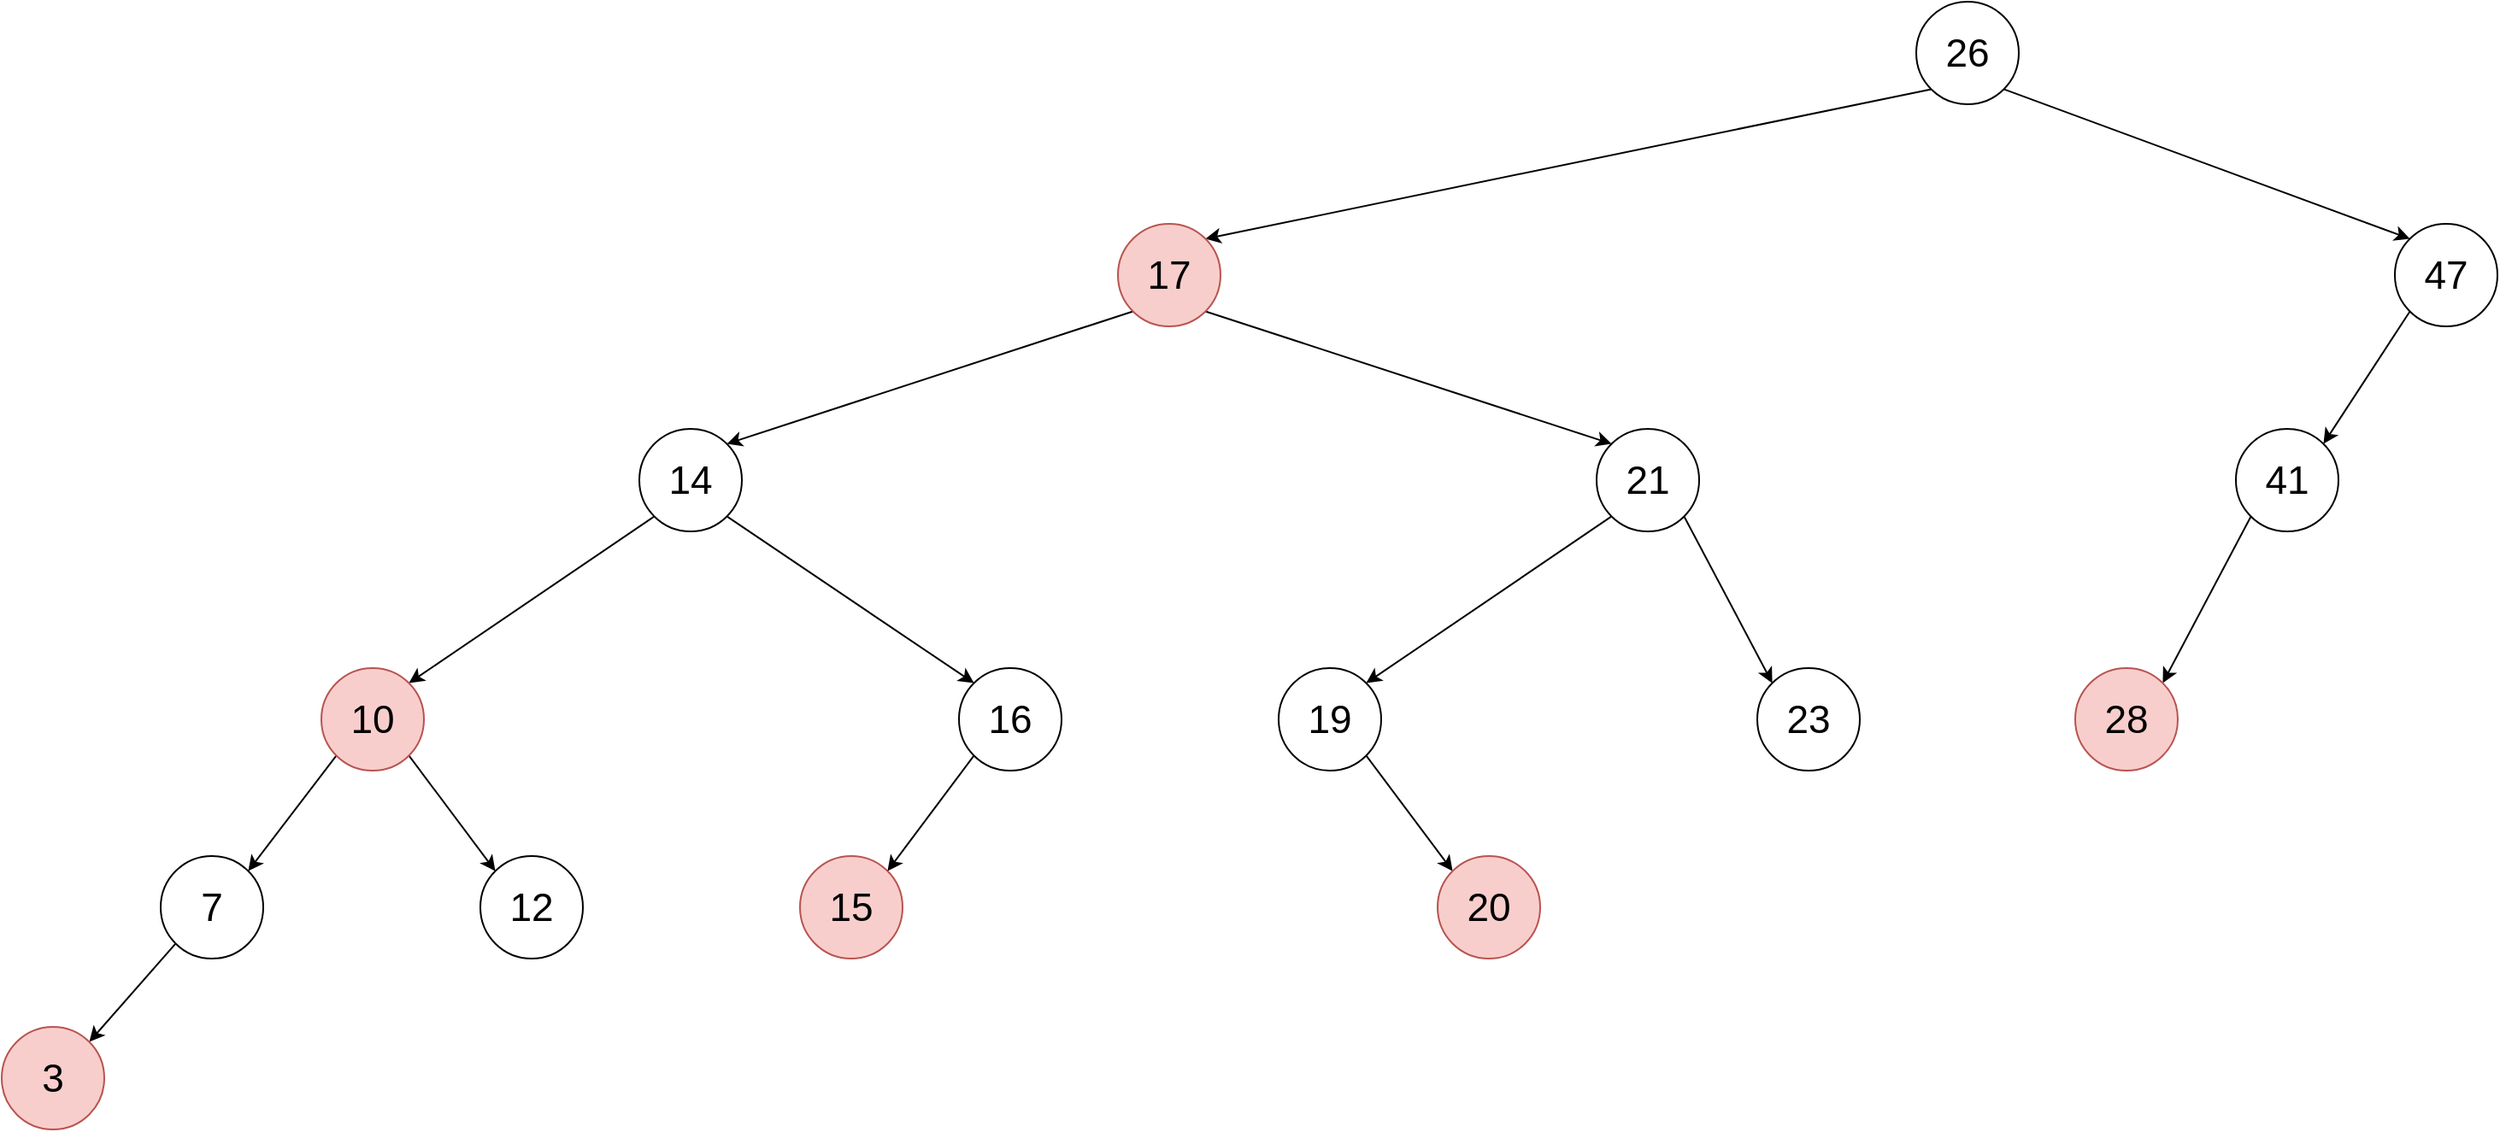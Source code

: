 <mxfile version="24.0.1" type="github">
  <diagram name="Page-1" id="IDm5lbEl1YZt9IO8e22K">
    <mxGraphModel dx="2845" dy="1148" grid="1" gridSize="10" guides="1" tooltips="1" connect="1" arrows="1" fold="1" page="1" pageScale="1" pageWidth="1100" pageHeight="850" math="0" shadow="0">
      <root>
        <mxCell id="0" />
        <mxCell id="1" parent="0" />
        <mxCell id="w5drmT6YFOY9YVp8tMi2-21" style="rounded=0;orthogonalLoop=1;jettySize=auto;html=1;exitX=1;exitY=1;exitDx=0;exitDy=0;entryX=0;entryY=0;entryDx=0;entryDy=0;" edge="1" parent="1" source="w5drmT6YFOY9YVp8tMi2-1" target="w5drmT6YFOY9YVp8tMi2-2">
          <mxGeometry relative="1" as="geometry" />
        </mxCell>
        <mxCell id="w5drmT6YFOY9YVp8tMi2-22" style="rounded=0;orthogonalLoop=1;jettySize=auto;html=1;exitX=0;exitY=1;exitDx=0;exitDy=0;entryX=1;entryY=0;entryDx=0;entryDy=0;" edge="1" parent="1" source="w5drmT6YFOY9YVp8tMi2-1" target="w5drmT6YFOY9YVp8tMi2-5">
          <mxGeometry relative="1" as="geometry" />
        </mxCell>
        <mxCell id="w5drmT6YFOY9YVp8tMi2-1" value="&lt;font style=&quot;font-size: 23px;&quot;&gt;26&lt;/font&gt;" style="ellipse;whiteSpace=wrap;html=1;aspect=fixed;gradientColor=none;fillColor=default;strokeColor=#000000;" vertex="1" parent="1">
          <mxGeometry x="510" y="120" width="60" height="60" as="geometry" />
        </mxCell>
        <mxCell id="w5drmT6YFOY9YVp8tMi2-23" style="rounded=0;orthogonalLoop=1;jettySize=auto;html=1;exitX=0;exitY=1;exitDx=0;exitDy=0;entryX=1;entryY=0;entryDx=0;entryDy=0;" edge="1" parent="1" source="w5drmT6YFOY9YVp8tMi2-2" target="w5drmT6YFOY9YVp8tMi2-3">
          <mxGeometry relative="1" as="geometry" />
        </mxCell>
        <mxCell id="w5drmT6YFOY9YVp8tMi2-2" value="&lt;font style=&quot;font-size: 23px;&quot;&gt;47&lt;/font&gt;" style="ellipse;whiteSpace=wrap;html=1;aspect=fixed;" vertex="1" parent="1">
          <mxGeometry x="790" y="250" width="60" height="60" as="geometry" />
        </mxCell>
        <mxCell id="w5drmT6YFOY9YVp8tMi2-24" style="rounded=0;orthogonalLoop=1;jettySize=auto;html=1;exitX=0;exitY=1;exitDx=0;exitDy=0;entryX=1;entryY=0;entryDx=0;entryDy=0;" edge="1" parent="1" source="w5drmT6YFOY9YVp8tMi2-3" target="w5drmT6YFOY9YVp8tMi2-4">
          <mxGeometry relative="1" as="geometry" />
        </mxCell>
        <mxCell id="w5drmT6YFOY9YVp8tMi2-3" value="&lt;font style=&quot;font-size: 23px;&quot;&gt;41&lt;/font&gt;" style="ellipse;whiteSpace=wrap;html=1;aspect=fixed;" vertex="1" parent="1">
          <mxGeometry x="697" y="370" width="60" height="60" as="geometry" />
        </mxCell>
        <mxCell id="w5drmT6YFOY9YVp8tMi2-4" value="&lt;font style=&quot;font-size: 23px;&quot;&gt;28&lt;/font&gt;" style="ellipse;whiteSpace=wrap;html=1;aspect=fixed;fillColor=#f8cecc;strokeColor=#b85450;" vertex="1" parent="1">
          <mxGeometry x="603" y="510" width="60" height="60" as="geometry" />
        </mxCell>
        <mxCell id="w5drmT6YFOY9YVp8tMi2-25" style="rounded=0;orthogonalLoop=1;jettySize=auto;html=1;exitX=1;exitY=1;exitDx=0;exitDy=0;entryX=0;entryY=0;entryDx=0;entryDy=0;" edge="1" parent="1" source="w5drmT6YFOY9YVp8tMi2-5" target="w5drmT6YFOY9YVp8tMi2-6">
          <mxGeometry relative="1" as="geometry" />
        </mxCell>
        <mxCell id="w5drmT6YFOY9YVp8tMi2-29" style="rounded=0;orthogonalLoop=1;jettySize=auto;html=1;exitX=0;exitY=1;exitDx=0;exitDy=0;entryX=1;entryY=0;entryDx=0;entryDy=0;" edge="1" parent="1" source="w5drmT6YFOY9YVp8tMi2-5" target="w5drmT6YFOY9YVp8tMi2-7">
          <mxGeometry relative="1" as="geometry" />
        </mxCell>
        <mxCell id="w5drmT6YFOY9YVp8tMi2-5" value="&lt;font style=&quot;font-size: 23px;&quot;&gt;17&lt;/font&gt;" style="ellipse;whiteSpace=wrap;html=1;aspect=fixed;fillColor=#f8cecc;strokeColor=#b85450;" vertex="1" parent="1">
          <mxGeometry x="43" y="250" width="60" height="60" as="geometry" />
        </mxCell>
        <mxCell id="w5drmT6YFOY9YVp8tMi2-26" style="rounded=0;orthogonalLoop=1;jettySize=auto;html=1;exitX=1;exitY=1;exitDx=0;exitDy=0;entryX=0;entryY=0;entryDx=0;entryDy=0;" edge="1" parent="1" source="w5drmT6YFOY9YVp8tMi2-6" target="w5drmT6YFOY9YVp8tMi2-10">
          <mxGeometry relative="1" as="geometry" />
        </mxCell>
        <mxCell id="w5drmT6YFOY9YVp8tMi2-27" style="rounded=0;orthogonalLoop=1;jettySize=auto;html=1;exitX=0;exitY=1;exitDx=0;exitDy=0;entryX=1;entryY=0;entryDx=0;entryDy=0;" edge="1" parent="1" source="w5drmT6YFOY9YVp8tMi2-6" target="w5drmT6YFOY9YVp8tMi2-9">
          <mxGeometry relative="1" as="geometry" />
        </mxCell>
        <mxCell id="w5drmT6YFOY9YVp8tMi2-6" value="&lt;font style=&quot;font-size: 23px;&quot;&gt;21&lt;/font&gt;" style="ellipse;whiteSpace=wrap;html=1;aspect=fixed;" vertex="1" parent="1">
          <mxGeometry x="323" y="370" width="60" height="60" as="geometry" />
        </mxCell>
        <mxCell id="w5drmT6YFOY9YVp8tMi2-30" style="rounded=0;orthogonalLoop=1;jettySize=auto;html=1;exitX=1;exitY=1;exitDx=0;exitDy=0;entryX=0;entryY=0;entryDx=0;entryDy=0;" edge="1" parent="1" source="w5drmT6YFOY9YVp8tMi2-7" target="w5drmT6YFOY9YVp8tMi2-15">
          <mxGeometry relative="1" as="geometry" />
        </mxCell>
        <mxCell id="w5drmT6YFOY9YVp8tMi2-31" style="rounded=0;orthogonalLoop=1;jettySize=auto;html=1;exitX=0;exitY=1;exitDx=0;exitDy=0;entryX=1;entryY=0;entryDx=0;entryDy=0;" edge="1" parent="1" source="w5drmT6YFOY9YVp8tMi2-7" target="w5drmT6YFOY9YVp8tMi2-12">
          <mxGeometry relative="1" as="geometry" />
        </mxCell>
        <mxCell id="w5drmT6YFOY9YVp8tMi2-7" value="&lt;font style=&quot;font-size: 23px;&quot;&gt;14&lt;/font&gt;" style="ellipse;whiteSpace=wrap;html=1;aspect=fixed;" vertex="1" parent="1">
          <mxGeometry x="-237" y="370" width="60" height="60" as="geometry" />
        </mxCell>
        <mxCell id="w5drmT6YFOY9YVp8tMi2-28" style="rounded=0;orthogonalLoop=1;jettySize=auto;html=1;exitX=1;exitY=1;exitDx=0;exitDy=0;entryX=0;entryY=0;entryDx=0;entryDy=0;" edge="1" parent="1" source="w5drmT6YFOY9YVp8tMi2-9" target="w5drmT6YFOY9YVp8tMi2-11">
          <mxGeometry relative="1" as="geometry" />
        </mxCell>
        <mxCell id="w5drmT6YFOY9YVp8tMi2-9" value="&lt;font style=&quot;font-size: 23px;&quot;&gt;19&lt;/font&gt;" style="ellipse;whiteSpace=wrap;html=1;aspect=fixed;" vertex="1" parent="1">
          <mxGeometry x="137" y="510" width="60" height="60" as="geometry" />
        </mxCell>
        <mxCell id="w5drmT6YFOY9YVp8tMi2-10" value="&lt;font style=&quot;font-size: 23px;&quot;&gt;23&lt;/font&gt;" style="ellipse;whiteSpace=wrap;html=1;aspect=fixed;" vertex="1" parent="1">
          <mxGeometry x="417" y="510" width="60" height="60" as="geometry" />
        </mxCell>
        <mxCell id="w5drmT6YFOY9YVp8tMi2-11" value="&lt;font style=&quot;font-size: 23px;&quot;&gt;20&lt;/font&gt;" style="ellipse;whiteSpace=wrap;html=1;aspect=fixed;fillColor=#f8cecc;strokeColor=#b85450;" vertex="1" parent="1">
          <mxGeometry x="230" y="620" width="60" height="60" as="geometry" />
        </mxCell>
        <mxCell id="w5drmT6YFOY9YVp8tMi2-33" style="rounded=0;orthogonalLoop=1;jettySize=auto;html=1;exitX=1;exitY=1;exitDx=0;exitDy=0;entryX=0;entryY=0;entryDx=0;entryDy=0;" edge="1" parent="1" source="w5drmT6YFOY9YVp8tMi2-12" target="w5drmT6YFOY9YVp8tMi2-17">
          <mxGeometry relative="1" as="geometry" />
        </mxCell>
        <mxCell id="w5drmT6YFOY9YVp8tMi2-34" style="rounded=0;orthogonalLoop=1;jettySize=auto;html=1;exitX=0;exitY=1;exitDx=0;exitDy=0;entryX=1;entryY=0;entryDx=0;entryDy=0;" edge="1" parent="1" source="w5drmT6YFOY9YVp8tMi2-12" target="w5drmT6YFOY9YVp8tMi2-13">
          <mxGeometry relative="1" as="geometry" />
        </mxCell>
        <mxCell id="w5drmT6YFOY9YVp8tMi2-12" value="&lt;font style=&quot;font-size: 23px;&quot;&gt;10&lt;/font&gt;" style="ellipse;whiteSpace=wrap;html=1;aspect=fixed;fillColor=#f8cecc;strokeColor=#b85450;" vertex="1" parent="1">
          <mxGeometry x="-423" y="510" width="60" height="60" as="geometry" />
        </mxCell>
        <mxCell id="w5drmT6YFOY9YVp8tMi2-35" style="rounded=0;orthogonalLoop=1;jettySize=auto;html=1;exitX=0;exitY=1;exitDx=0;exitDy=0;entryX=1;entryY=0;entryDx=0;entryDy=0;" edge="1" parent="1" source="w5drmT6YFOY9YVp8tMi2-13" target="w5drmT6YFOY9YVp8tMi2-16">
          <mxGeometry relative="1" as="geometry" />
        </mxCell>
        <mxCell id="w5drmT6YFOY9YVp8tMi2-13" value="&lt;font style=&quot;font-size: 23px;&quot;&gt;7&lt;/font&gt;" style="ellipse;whiteSpace=wrap;html=1;aspect=fixed;" vertex="1" parent="1">
          <mxGeometry x="-517" y="620" width="60" height="60" as="geometry" />
        </mxCell>
        <mxCell id="w5drmT6YFOY9YVp8tMi2-14" value="&lt;font style=&quot;font-size: 23px;&quot;&gt;15&lt;/font&gt;" style="ellipse;whiteSpace=wrap;html=1;aspect=fixed;fillColor=#f8cecc;strokeColor=#b85450;" vertex="1" parent="1">
          <mxGeometry x="-143" y="620" width="60" height="60" as="geometry" />
        </mxCell>
        <mxCell id="w5drmT6YFOY9YVp8tMi2-32" style="rounded=0;orthogonalLoop=1;jettySize=auto;html=1;exitX=0;exitY=1;exitDx=0;exitDy=0;entryX=1;entryY=0;entryDx=0;entryDy=0;" edge="1" parent="1" source="w5drmT6YFOY9YVp8tMi2-15" target="w5drmT6YFOY9YVp8tMi2-14">
          <mxGeometry relative="1" as="geometry" />
        </mxCell>
        <mxCell id="w5drmT6YFOY9YVp8tMi2-15" value="&lt;font style=&quot;font-size: 23px;&quot;&gt;16&lt;/font&gt;" style="ellipse;whiteSpace=wrap;html=1;aspect=fixed;" vertex="1" parent="1">
          <mxGeometry x="-50" y="510" width="60" height="60" as="geometry" />
        </mxCell>
        <mxCell id="w5drmT6YFOY9YVp8tMi2-16" value="&lt;font style=&quot;font-size: 23px;&quot;&gt;3&lt;/font&gt;" style="ellipse;whiteSpace=wrap;html=1;aspect=fixed;fillColor=#f8cecc;strokeColor=#b85450;" vertex="1" parent="1">
          <mxGeometry x="-610" y="720" width="60" height="60" as="geometry" />
        </mxCell>
        <mxCell id="w5drmT6YFOY9YVp8tMi2-17" value="&lt;font style=&quot;font-size: 23px;&quot;&gt;12&lt;/font&gt;" style="ellipse;whiteSpace=wrap;html=1;aspect=fixed;" vertex="1" parent="1">
          <mxGeometry x="-330" y="620" width="60" height="60" as="geometry" />
        </mxCell>
        <mxCell id="w5drmT6YFOY9YVp8tMi2-18" style="edgeStyle=orthogonalEdgeStyle;rounded=0;orthogonalLoop=1;jettySize=auto;html=1;exitX=0.5;exitY=1;exitDx=0;exitDy=0;" edge="1" parent="1" source="w5drmT6YFOY9YVp8tMi2-13" target="w5drmT6YFOY9YVp8tMi2-13">
          <mxGeometry relative="1" as="geometry" />
        </mxCell>
      </root>
    </mxGraphModel>
  </diagram>
</mxfile>
